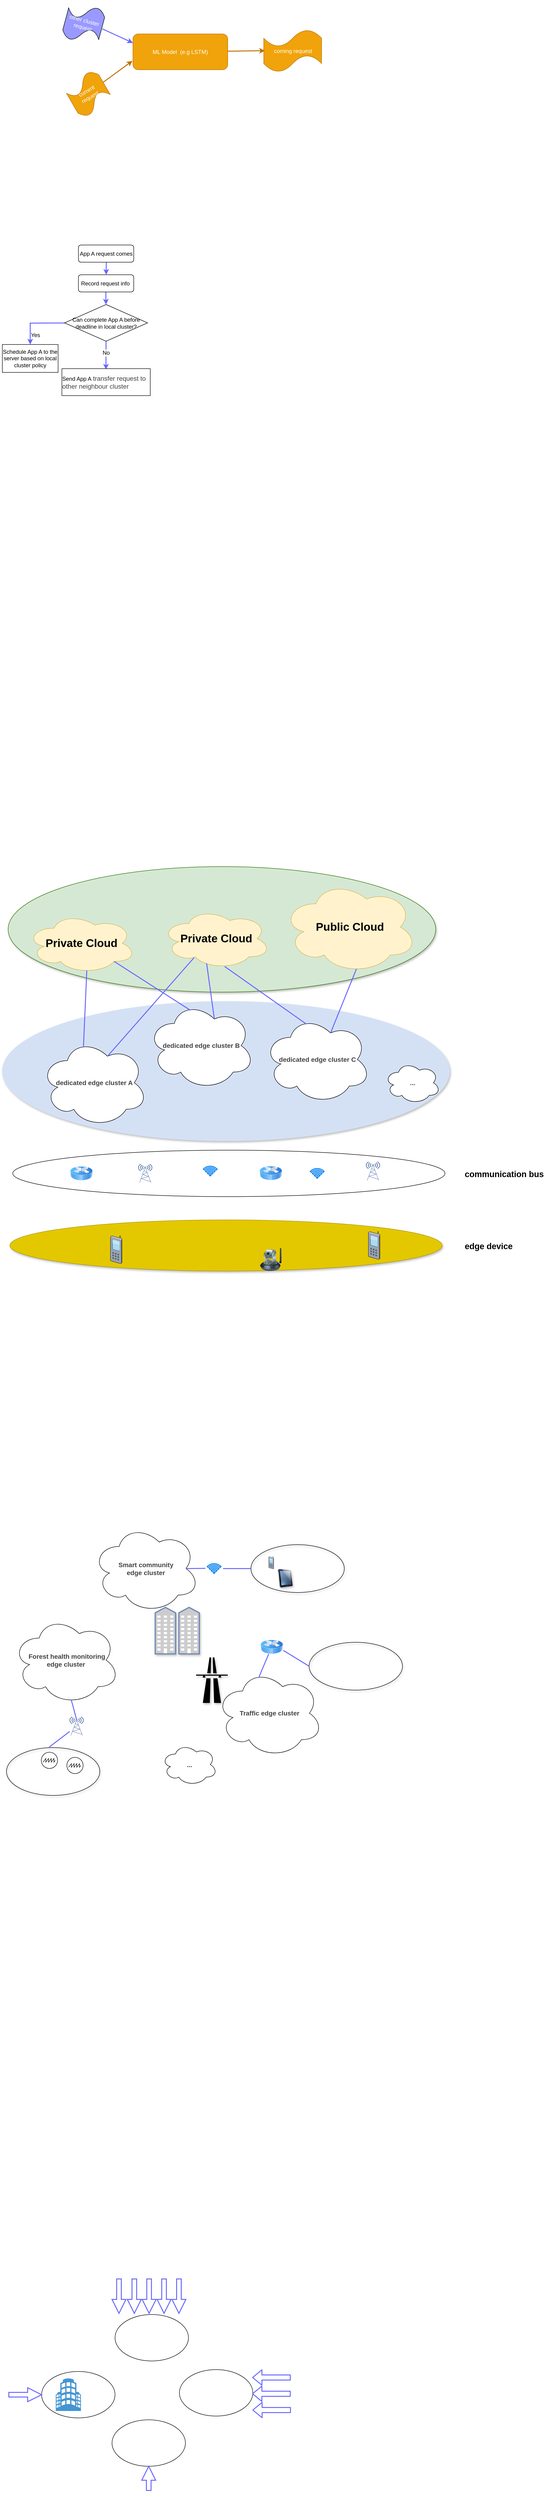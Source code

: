 <mxfile version="12.4.9" type="github">
  <diagram id="ggnpdaRKlYyGPWBdo7Kn" name="Page-1">
    <mxGraphModel dx="1482" dy="986" grid="0" gridSize="10" guides="1" tooltips="1" connect="1" arrows="1" fold="1" page="1" pageScale="1" pageWidth="2339" pageHeight="3300" math="0" shadow="0">
      <root>
        <mxCell id="0"/>
        <mxCell id="1" parent="0"/>
        <mxCell id="Am0BHRrdn-XoFu_V9a6s-116" value="" style="ellipse;whiteSpace=wrap;html=1;shadow=0;strokeColor=#000000;fillColor=#FFFFFF;" vertex="1" parent="1">
          <mxGeometry x="258.5" y="5181" width="158" height="100" as="geometry"/>
        </mxCell>
        <mxCell id="Am0BHRrdn-XoFu_V9a6s-115" value="" style="ellipse;whiteSpace=wrap;html=1;shadow=0;strokeColor=#000000;fillColor=#FFFFFF;" vertex="1" parent="1">
          <mxGeometry x="410" y="5285" width="158" height="100" as="geometry"/>
        </mxCell>
        <mxCell id="Am0BHRrdn-XoFu_V9a6s-114" value="" style="ellipse;whiteSpace=wrap;html=1;shadow=0;strokeColor=#000000;fillColor=#FFFFFF;" vertex="1" parent="1">
          <mxGeometry x="555" y="5177" width="158" height="100" as="geometry"/>
        </mxCell>
        <mxCell id="Am0BHRrdn-XoFu_V9a6s-113" value="" style="ellipse;whiteSpace=wrap;html=1;shadow=0;strokeColor=#000000;fillColor=#FFFFFF;" vertex="1" parent="1">
          <mxGeometry x="416.5" y="5058.5" width="158" height="100" as="geometry"/>
        </mxCell>
        <mxCell id="Am0BHRrdn-XoFu_V9a6s-13" value="" style="ellipse;whiteSpace=wrap;html=1;fillColor=#D4E1F5;strokeColor=#D4E1F5;fontColor=#ffffff;shadow=1;" vertex="1" parent="1">
          <mxGeometry x="174" y="2234" width="962.5" height="300" as="geometry"/>
        </mxCell>
        <mxCell id="Am0BHRrdn-XoFu_V9a6s-12" value="" style="ellipse;whiteSpace=wrap;html=1;fillColor=#D5E8D4;strokeColor=#2D7600;fontColor=#ffffff;shadow=1;" vertex="1" parent="1">
          <mxGeometry x="186.5" y="1944" width="920" height="270" as="geometry"/>
        </mxCell>
        <mxCell id="Am0BHRrdn-XoFu_V9a6s-2" value="&lt;span style=&quot;white-space: normal ; color: rgb(67 , 67 , 67) ; font-family: &amp;#34;arial&amp;#34; , sans-serif ; font-size: 14px ; text-align: left ; background-color: rgb(255 , 255 , 255)&quot;&gt;&lt;b&gt;dedicated edge cluster C&lt;/b&gt;&lt;/span&gt;" style="ellipse;shape=cloud;whiteSpace=wrap;html=1;" vertex="1" parent="1">
          <mxGeometry x="736.5" y="2264" width="230" height="190" as="geometry"/>
        </mxCell>
        <mxCell id="Am0BHRrdn-XoFu_V9a6s-6" value="&lt;span style=&quot;white-space: normal ; color: rgb(67 , 67 , 67) ; font-family: &amp;#34;arial&amp;#34; , sans-serif ; font-size: 14px ; text-align: left ; background-color: rgb(255 , 255 , 255)&quot;&gt;&lt;b&gt;...&lt;/b&gt;&lt;/span&gt;" style="ellipse;shape=cloud;whiteSpace=wrap;html=1;" vertex="1" parent="1">
          <mxGeometry x="996.5" y="2364" width="120" height="90" as="geometry"/>
        </mxCell>
        <mxCell id="Am0BHRrdn-XoFu_V9a6s-7" value="&lt;span style=&quot;white-space: normal ; color: rgb(67 , 67 , 67) ; font-family: &amp;#34;arial&amp;#34; , sans-serif ; font-size: 14px ; text-align: left ; background-color: rgb(255 , 255 , 255)&quot;&gt;&lt;b&gt;dedicated edge cluster B&lt;/b&gt;&lt;/span&gt;" style="ellipse;shape=cloud;whiteSpace=wrap;html=1;" vertex="1" parent="1">
          <mxGeometry x="486.5" y="2234" width="230" height="190" as="geometry"/>
        </mxCell>
        <mxCell id="Am0BHRrdn-XoFu_V9a6s-8" value="&lt;span style=&quot;white-space: normal ; color: rgb(67 , 67 , 67) ; font-family: &amp;#34;arial&amp;#34; , sans-serif ; font-size: 14px ; text-align: left ; background-color: rgb(255 , 255 , 255)&quot;&gt;&lt;b&gt;dedicated edge cluster A&lt;/b&gt;&lt;/span&gt;" style="ellipse;shape=cloud;whiteSpace=wrap;html=1;" vertex="1" parent="1">
          <mxGeometry x="256.5" y="2314" width="230" height="190" as="geometry"/>
        </mxCell>
        <mxCell id="Am0BHRrdn-XoFu_V9a6s-9" value="&lt;b&gt;&lt;font style=&quot;font-size: 24px&quot;&gt;Private Cloud&lt;/font&gt;&lt;/b&gt;" style="ellipse;shape=cloud;whiteSpace=wrap;html=1;fillColor=#fff2cc;strokeColor=#d6b656;" vertex="1" parent="1">
          <mxGeometry x="226.5" y="2044" width="235" height="130" as="geometry"/>
        </mxCell>
        <mxCell id="Am0BHRrdn-XoFu_V9a6s-10" value="&lt;b&gt;&lt;font style=&quot;font-size: 24px&quot;&gt;Private &lt;/font&gt;&lt;/b&gt;&lt;b&gt;&lt;font style=&quot;font-size: 24px&quot;&gt;Cloud&lt;/font&gt;&lt;/b&gt;" style="ellipse;shape=cloud;whiteSpace=wrap;html=1;fillColor=#fff2cc;strokeColor=#d6b656;" vertex="1" parent="1">
          <mxGeometry x="516.5" y="2034" width="235" height="130" as="geometry"/>
        </mxCell>
        <mxCell id="Am0BHRrdn-XoFu_V9a6s-11" value="&lt;b&gt;&lt;font style=&quot;font-size: 24px&quot;&gt;Public Cloud&lt;/font&gt;&lt;/b&gt;" style="ellipse;shape=cloud;whiteSpace=wrap;html=1;fillColor=#fff2cc;strokeColor=#d6b656;" vertex="1" parent="1">
          <mxGeometry x="776.5" y="1974" width="290" height="200" as="geometry"/>
        </mxCell>
        <mxCell id="Am0BHRrdn-XoFu_V9a6s-14" value="" style="endArrow=none;html=1;exitX=0.4;exitY=0.1;exitDx=0;exitDy=0;exitPerimeter=0;entryX=0.55;entryY=0.95;entryDx=0;entryDy=0;entryPerimeter=0;strokeWidth=2;strokeColor=#6666FF;" edge="1" parent="1" source="Am0BHRrdn-XoFu_V9a6s-8" target="Am0BHRrdn-XoFu_V9a6s-9">
          <mxGeometry width="50" height="50" relative="1" as="geometry">
            <mxPoint x="176.5" y="2674" as="sourcePoint"/>
            <mxPoint x="226.5" y="2624" as="targetPoint"/>
          </mxGeometry>
        </mxCell>
        <mxCell id="Am0BHRrdn-XoFu_V9a6s-15" value="" style="endArrow=none;html=1;exitX=0.4;exitY=0.1;exitDx=0;exitDy=0;exitPerimeter=0;entryX=0.8;entryY=0.8;entryDx=0;entryDy=0;entryPerimeter=0;strokeWidth=2;strokeColor=#6666FF;" edge="1" parent="1" source="Am0BHRrdn-XoFu_V9a6s-7" target="Am0BHRrdn-XoFu_V9a6s-9">
          <mxGeometry width="50" height="50" relative="1" as="geometry">
            <mxPoint x="353.9" y="2354.02" as="sourcePoint"/>
            <mxPoint x="365.75" y="2177.5" as="targetPoint"/>
          </mxGeometry>
        </mxCell>
        <mxCell id="Am0BHRrdn-XoFu_V9a6s-16" value="" style="endArrow=none;html=1;exitX=0.4;exitY=0.1;exitDx=0;exitDy=0;exitPerimeter=0;entryX=0.8;entryY=0.8;entryDx=0;entryDy=0;entryPerimeter=0;strokeWidth=2;strokeColor=#6666FF;" edge="1" parent="1" source="Am0BHRrdn-XoFu_V9a6s-2">
          <mxGeometry width="50" height="50" relative="1" as="geometry">
            <mxPoint x="816.5" y="2264" as="sourcePoint"/>
            <mxPoint x="652.5" y="2159" as="targetPoint"/>
          </mxGeometry>
        </mxCell>
        <mxCell id="Am0BHRrdn-XoFu_V9a6s-17" value="" style="endArrow=none;html=1;exitX=0.625;exitY=0.2;exitDx=0;exitDy=0;exitPerimeter=0;entryX=0.8;entryY=0.8;entryDx=0;entryDy=0;entryPerimeter=0;strokeWidth=2;strokeColor=#6666FF;" edge="1" parent="1" source="Am0BHRrdn-XoFu_V9a6s-8">
          <mxGeometry width="50" height="50" relative="1" as="geometry">
            <mxPoint x="762.5" y="2264" as="sourcePoint"/>
            <mxPoint x="586.5" y="2140" as="targetPoint"/>
          </mxGeometry>
        </mxCell>
        <mxCell id="Am0BHRrdn-XoFu_V9a6s-18" value="" style="endArrow=none;html=1;exitX=0.625;exitY=0.2;exitDx=0;exitDy=0;exitPerimeter=0;strokeWidth=2;strokeColor=#6666FF;entryX=0.413;entryY=0.908;entryDx=0;entryDy=0;entryPerimeter=0;" edge="1" parent="1" source="Am0BHRrdn-XoFu_V9a6s-7" target="Am0BHRrdn-XoFu_V9a6s-10">
          <mxGeometry width="50" height="50" relative="1" as="geometry">
            <mxPoint x="838.5" y="2293" as="sourcePoint"/>
            <mxPoint x="662.5" y="2169" as="targetPoint"/>
          </mxGeometry>
        </mxCell>
        <mxCell id="Am0BHRrdn-XoFu_V9a6s-19" value="" style="endArrow=none;html=1;exitX=0.625;exitY=0.2;exitDx=0;exitDy=0;exitPerimeter=0;entryX=0.55;entryY=0.95;entryDx=0;entryDy=0;entryPerimeter=0;strokeWidth=2;strokeColor=#6666FF;" edge="1" parent="1" source="Am0BHRrdn-XoFu_V9a6s-2" target="Am0BHRrdn-XoFu_V9a6s-11">
          <mxGeometry width="50" height="50" relative="1" as="geometry">
            <mxPoint x="838.5" y="2293" as="sourcePoint"/>
            <mxPoint x="662.5" y="2169" as="targetPoint"/>
          </mxGeometry>
        </mxCell>
        <mxCell id="Am0BHRrdn-XoFu_V9a6s-20" value="" style="ellipse;whiteSpace=wrap;html=1;shadow=0;strokeColor=#000000;fillColor=none;" vertex="1" parent="1">
          <mxGeometry x="196.5" y="2554" width="930" height="100" as="geometry"/>
        </mxCell>
        <mxCell id="Am0BHRrdn-XoFu_V9a6s-26" value="" style="html=1;verticalLabelPosition=bottom;align=center;labelBackgroundColor=#ffffff;verticalAlign=top;strokeWidth=2;strokeColor=#0080F0;shadow=0;dashed=0;shape=mxgraph.ios7.icons.wifi;pointerEvents=1;fillColor=none;" vertex="1" parent="1">
          <mxGeometry x="836.65" y="2593.5" width="29.7" height="21" as="geometry"/>
        </mxCell>
        <mxCell id="Am0BHRrdn-XoFu_V9a6s-27" value="" style="html=1;verticalLabelPosition=bottom;align=center;labelBackgroundColor=#ffffff;verticalAlign=top;strokeWidth=2;strokeColor=#0080F0;shadow=0;dashed=0;shape=mxgraph.ios7.icons.wifi;pointerEvents=1;fillColor=none;" vertex="1" parent="1">
          <mxGeometry x="606.5" y="2588.5" width="29.7" height="21" as="geometry"/>
        </mxCell>
        <mxCell id="Am0BHRrdn-XoFu_V9a6s-28" value="" style="image;html=1;labelBackgroundColor=#ffffff;image=img/lib/clip_art/networking/Router_Icon_128x128.png;shadow=0;strokeColor=#000000;fillColor=none;" vertex="1" parent="1">
          <mxGeometry x="319" y="2589" width="50" height="30" as="geometry"/>
        </mxCell>
        <mxCell id="Am0BHRrdn-XoFu_V9a6s-29" value="" style="image;html=1;labelBackgroundColor=#ffffff;image=img/lib/clip_art/networking/Router_Icon_128x128.png;shadow=0;strokeColor=#000000;fillColor=none;" vertex="1" parent="1">
          <mxGeometry x="726.5" y="2588.5" width="50" height="30" as="geometry"/>
        </mxCell>
        <mxCell id="Am0BHRrdn-XoFu_V9a6s-32" value="" style="fontColor=#0066CC;verticalAlign=top;verticalLabelPosition=bottom;labelPosition=center;align=center;html=1;outlineConnect=0;fillColor=#CCCCCC;strokeColor=#6881B3;gradientColor=none;gradientDirection=north;strokeWidth=2;shape=mxgraph.networks.radio_tower;shadow=0;" vertex="1" parent="1">
          <mxGeometry x="466.5" y="2584" width="30" height="40" as="geometry"/>
        </mxCell>
        <mxCell id="Am0BHRrdn-XoFu_V9a6s-33" value="" style="fontColor=#0066CC;verticalAlign=top;verticalLabelPosition=bottom;labelPosition=center;align=center;html=1;outlineConnect=0;fillColor=#CCCCCC;strokeColor=#6881B3;gradientColor=none;gradientDirection=north;strokeWidth=2;shape=mxgraph.networks.radio_tower;shadow=0;" vertex="1" parent="1">
          <mxGeometry x="956.5" y="2579" width="30" height="40" as="geometry"/>
        </mxCell>
        <mxCell id="Am0BHRrdn-XoFu_V9a6s-34" value="" style="ellipse;whiteSpace=wrap;html=1;shadow=1;strokeColor=#B09500;fillColor=#e3c800;fontColor=#ffffff;" vertex="1" parent="1">
          <mxGeometry x="190.25" y="2704" width="930" height="110" as="geometry"/>
        </mxCell>
        <mxCell id="Am0BHRrdn-XoFu_V9a6s-35" value="" style="shape=image;html=1;verticalAlign=top;verticalLabelPosition=bottom;labelBackgroundColor=#ffffff;imageAspect=0;aspect=fixed;image=https://cdn0.iconfinder.com/data/icons/isometric-city-basic-transport/480/car-front-02-128.png;shadow=0;strokeColor=#000000;fillColor=none;" vertex="1" parent="1">
          <mxGeometry x="326.5" y="2729" width="60" height="60" as="geometry"/>
        </mxCell>
        <mxCell id="Am0BHRrdn-XoFu_V9a6s-36" value="" style="shape=image;html=1;verticalAlign=top;verticalLabelPosition=bottom;labelBackgroundColor=#ffffff;imageAspect=0;aspect=fixed;image=https://cdn0.iconfinder.com/data/icons/isometric-city-basic-transport/480/car-front-02-128.png;shadow=0;strokeColor=#000000;fillColor=none;" vertex="1" parent="1">
          <mxGeometry x="876.5" y="2729" width="60" height="60" as="geometry"/>
        </mxCell>
        <mxCell id="Am0BHRrdn-XoFu_V9a6s-37" value="" style="shape=image;html=1;verticalAlign=top;verticalLabelPosition=bottom;labelBackgroundColor=#ffffff;imageAspect=0;aspect=fixed;image=https://cdn2.iconfinder.com/data/icons/japan-flat-2/340/travel_train_japan_transportation_transport_speed_fast-128.png;shadow=0;strokeColor=#000000;fillColor=none;" vertex="1" parent="1">
          <mxGeometry x="796.5" y="2714" width="50" height="50" as="geometry"/>
        </mxCell>
        <mxCell id="Am0BHRrdn-XoFu_V9a6s-38" value="" style="shape=image;html=1;verticalAlign=top;verticalLabelPosition=bottom;labelBackgroundColor=#ffffff;imageAspect=0;aspect=fixed;image=https://cdn2.iconfinder.com/data/icons/japan-flat-2/340/travel_train_japan_transportation_transport_speed_fast-128.png;shadow=0;strokeColor=#000000;fillColor=none;" vertex="1" parent="1">
          <mxGeometry x="446.5" y="2714" width="50" height="50" as="geometry"/>
        </mxCell>
        <mxCell id="Am0BHRrdn-XoFu_V9a6s-40" value="" style="image;html=1;labelBackgroundColor=#ffffff;image=img/lib/clip_art/networking/Ip_Camera_128x128.png;shadow=0;strokeColor=#000000;fillColor=none;" vertex="1" parent="1">
          <mxGeometry x="726.5" y="2764" width="50" height="50" as="geometry"/>
        </mxCell>
        <mxCell id="Am0BHRrdn-XoFu_V9a6s-41" value="" style="shape=image;html=1;verticalAlign=top;verticalLabelPosition=bottom;labelBackgroundColor=#ffffff;imageAspect=0;aspect=fixed;image=https://cdn3.iconfinder.com/data/icons/wpzoom-developer-icon-set/500/41-128.png;shadow=0;strokeColor=#000000;fillColor=none;" vertex="1" parent="1">
          <mxGeometry x="636.2" y="2714" width="68" height="68" as="geometry"/>
        </mxCell>
        <mxCell id="Am0BHRrdn-XoFu_V9a6s-42" value="" style="shape=image;html=1;verticalAlign=top;verticalLabelPosition=bottom;labelBackgroundColor=#ffffff;imageAspect=0;aspect=fixed;image=https://cdn3.iconfinder.com/data/icons/wpzoom-developer-icon-set/500/41-128.png;shadow=0;strokeColor=#000000;fillColor=none;" vertex="1" parent="1">
          <mxGeometry x="506.5" y="2734" width="68" height="68" as="geometry"/>
        </mxCell>
        <mxCell id="Am0BHRrdn-XoFu_V9a6s-43" value="" style="verticalLabelPosition=bottom;aspect=fixed;html=1;verticalAlign=top;strokeColor=none;align=center;outlineConnect=0;shape=mxgraph.citrix.cell_phone;shadow=0;fillColor=none;" vertex="1" parent="1">
          <mxGeometry x="406.5" y="2738" width="25" height="60" as="geometry"/>
        </mxCell>
        <mxCell id="Am0BHRrdn-XoFu_V9a6s-44" value="" style="verticalLabelPosition=bottom;aspect=fixed;html=1;verticalAlign=top;strokeColor=none;align=center;outlineConnect=0;shape=mxgraph.citrix.cell_phone;shadow=0;fillColor=none;" vertex="1" parent="1">
          <mxGeometry x="961.5" y="2729" width="25" height="60" as="geometry"/>
        </mxCell>
        <mxCell id="Am0BHRrdn-XoFu_V9a6s-45" value="&lt;b&gt;&lt;font style=&quot;font-size: 18px&quot;&gt;communication bus&lt;/font&gt;&lt;/b&gt;" style="text;html=1;" vertex="1" parent="1">
          <mxGeometry x="1166.5" y="2588.5" width="130" height="30" as="geometry"/>
        </mxCell>
        <mxCell id="Am0BHRrdn-XoFu_V9a6s-46" value="&lt;font size=&quot;4&quot;&gt;&lt;b style=&quot;background-color: rgb(255 , 255 , 255)&quot;&gt;edge device&lt;/b&gt;&lt;/font&gt;" style="text;html=1;" vertex="1" parent="1">
          <mxGeometry x="1166.5" y="2744" width="130" height="30" as="geometry"/>
        </mxCell>
        <mxCell id="Am0BHRrdn-XoFu_V9a6s-47" value="&lt;span style=&quot;white-space: normal ; color: rgb(67 , 67 , 67) ; font-family: &amp;#34;arial&amp;#34; , sans-serif ; font-size: 14px ; text-align: left ; background-color: rgb(255 , 255 , 255)&quot;&gt;&lt;b&gt;Traffic edge cluster&lt;/b&gt;&lt;/span&gt;" style="ellipse;shape=cloud;whiteSpace=wrap;html=1;" vertex="1" parent="1">
          <mxGeometry x="633.5" y="3670" width="230" height="190" as="geometry"/>
        </mxCell>
        <mxCell id="Am0BHRrdn-XoFu_V9a6s-48" value="&lt;span style=&quot;white-space: normal ; color: rgb(67 , 67 , 67) ; font-family: &amp;#34;arial&amp;#34; , sans-serif ; font-size: 14px ; text-align: left ; background-color: rgb(255 , 255 , 255)&quot;&gt;&lt;b&gt;...&lt;/b&gt;&lt;/span&gt;" style="ellipse;shape=cloud;whiteSpace=wrap;html=1;" vertex="1" parent="1">
          <mxGeometry x="516.5" y="3830.5" width="120" height="90" as="geometry"/>
        </mxCell>
        <mxCell id="Am0BHRrdn-XoFu_V9a6s-49" value="&lt;span style=&quot;white-space: normal ; color: rgb(67 , 67 , 67) ; font-family: &amp;#34;arial&amp;#34; , sans-serif ; font-size: 14px ; text-align: left ; background-color: rgb(255 , 255 , 255)&quot;&gt;&lt;b&gt;Smart community&lt;br&gt;edge cluster&lt;/b&gt;&lt;/span&gt;" style="ellipse;shape=cloud;whiteSpace=wrap;html=1;" vertex="1" parent="1">
          <mxGeometry x="367.85" y="3359" width="230" height="190" as="geometry"/>
        </mxCell>
        <mxCell id="Am0BHRrdn-XoFu_V9a6s-50" value="&lt;b&gt;&lt;span style=&quot;color: rgb(67 , 67 , 67) ; font-family: &amp;#34;arial&amp;#34; , sans-serif ; font-size: 14px ; background-color: rgb(252 , 252 , 254)&quot;&gt;&amp;nbsp;Forest health monitoring&lt;br&gt;&lt;/span&gt;&lt;span style=&quot;white-space: normal ; color: rgb(67 , 67 , 67) ; font-family: &amp;#34;arial&amp;#34; , sans-serif ; font-size: 14px ; text-align: left ; background-color: rgb(255 , 255 , 255)&quot;&gt;edge cluster&lt;/span&gt;&lt;/b&gt;" style="ellipse;shape=cloud;whiteSpace=wrap;html=1;" vertex="1" parent="1">
          <mxGeometry x="195.85" y="3556" width="230" height="190" as="geometry"/>
        </mxCell>
        <mxCell id="Am0BHRrdn-XoFu_V9a6s-51" value="" style="shape=image;html=1;verticalAlign=top;verticalLabelPosition=bottom;labelBackgroundColor=#ffffff;imageAspect=0;aspect=fixed;image=https://cdn1.iconfinder.com/data/icons/iconnice-vector-icon/30/Vector-icons_49-128.png;shadow=1;strokeColor=#000000;fillColor=none;" vertex="1" parent="1">
          <mxGeometry x="203.85" y="3860" width="31" height="31" as="geometry"/>
        </mxCell>
        <mxCell id="Am0BHRrdn-XoFu_V9a6s-52" value="" style="shape=image;html=1;verticalAlign=top;verticalLabelPosition=bottom;labelBackgroundColor=#ffffff;imageAspect=0;aspect=fixed;image=https://cdn1.iconfinder.com/data/icons/iconnice-vector-icon/30/Vector-icons_49-128.png;shadow=1;strokeColor=#000000;fillColor=none;" vertex="1" parent="1">
          <mxGeometry x="250.35" y="3884" width="31" height="31" as="geometry"/>
        </mxCell>
        <mxCell id="Am0BHRrdn-XoFu_V9a6s-54" value="" style="shape=image;html=1;verticalAlign=top;verticalLabelPosition=bottom;labelBackgroundColor=#ffffff;imageAspect=0;aspect=fixed;image=https://cdn1.iconfinder.com/data/icons/iconnice-vector-icon/30/Vector-icons_49-128.png;shadow=1;strokeColor=#000000;fillColor=none;" vertex="1" parent="1">
          <mxGeometry x="293.85" y="3901" width="31" height="31" as="geometry"/>
        </mxCell>
        <mxCell id="Am0BHRrdn-XoFu_V9a6s-55" value="" style="shape=image;html=1;verticalAlign=top;verticalLabelPosition=bottom;labelBackgroundColor=#ffffff;imageAspect=0;aspect=fixed;image=https://cdn1.iconfinder.com/data/icons/iconnice-vector-icon/30/Vector-icons_49-128.png;shadow=1;strokeColor=#000000;fillColor=none;" vertex="1" parent="1">
          <mxGeometry x="340.85" y="3881" width="31" height="31" as="geometry"/>
        </mxCell>
        <mxCell id="Am0BHRrdn-XoFu_V9a6s-58" value="" style="ellipse;whiteSpace=wrap;html=1;shadow=1;strokeColor=#000000;fillColor=none;" vertex="1" parent="1">
          <mxGeometry x="182.85" y="3839" width="201" height="103" as="geometry"/>
        </mxCell>
        <mxCell id="Am0BHRrdn-XoFu_V9a6s-59" value="" style="perimeter=ellipsePerimeter;verticalLabelPosition=bottom;shadow=0;dashed=0;align=center;html=1;verticalAlign=top;shape=mxgraph.electrical.instruments.oscilloscope;strokeColor=#000000;fillColor=none;" vertex="1" parent="1">
          <mxGeometry x="311.85" y="3860" width="37" height="35" as="geometry"/>
        </mxCell>
        <mxCell id="Am0BHRrdn-XoFu_V9a6s-60" value="" style="perimeter=ellipsePerimeter;verticalLabelPosition=bottom;shadow=0;dashed=0;align=center;html=1;verticalAlign=top;shape=mxgraph.electrical.instruments.oscilloscope;strokeColor=#000000;fillColor=none;" vertex="1" parent="1">
          <mxGeometry x="256.85" y="3849" width="37" height="35" as="geometry"/>
        </mxCell>
        <mxCell id="Am0BHRrdn-XoFu_V9a6s-65" value="" style="fontColor=#0066CC;verticalAlign=top;verticalLabelPosition=bottom;labelPosition=center;align=center;html=1;outlineConnect=0;fillColor=#CCCCCC;strokeColor=#6881B3;gradientColor=none;gradientDirection=north;strokeWidth=2;shape=mxgraph.networks.radio_tower;shadow=0;" vertex="1" parent="1">
          <mxGeometry x="318.85" y="3773" width="30" height="40" as="geometry"/>
        </mxCell>
        <mxCell id="Am0BHRrdn-XoFu_V9a6s-66" value="" style="endArrow=none;html=1;strokeColor=#6666FF;strokeWidth=2;exitX=0.458;exitY=-0.01;exitDx=0;exitDy=0;exitPerimeter=0;" edge="1" parent="1" source="Am0BHRrdn-XoFu_V9a6s-58" target="Am0BHRrdn-XoFu_V9a6s-65">
          <mxGeometry width="50" height="50" relative="1" as="geometry">
            <mxPoint x="182.85" y="4016" as="sourcePoint"/>
            <mxPoint x="232.85" y="3966" as="targetPoint"/>
          </mxGeometry>
        </mxCell>
        <mxCell id="Am0BHRrdn-XoFu_V9a6s-67" value="" style="endArrow=none;html=1;strokeColor=#6666FF;strokeWidth=2;exitX=0.5;exitY=0.15;exitDx=0;exitDy=0;exitPerimeter=0;entryX=0.55;entryY=0.95;entryDx=0;entryDy=0;entryPerimeter=0;" edge="1" parent="1" source="Am0BHRrdn-XoFu_V9a6s-65" target="Am0BHRrdn-XoFu_V9a6s-50">
          <mxGeometry width="50" height="50" relative="1" as="geometry">
            <mxPoint x="284.908" y="3847.97" as="sourcePoint"/>
            <mxPoint x="285.203" y="3808" as="targetPoint"/>
          </mxGeometry>
        </mxCell>
        <mxCell id="Am0BHRrdn-XoFu_V9a6s-68" value="" style="image;html=1;labelBackgroundColor=#ffffff;image=img/lib/clip_art/networking/Router_Icon_128x128.png;shadow=0;strokeColor=#000000;fillColor=none;" vertex="1" parent="1">
          <mxGeometry x="728.55" y="3607.49" width="50" height="30" as="geometry"/>
        </mxCell>
        <mxCell id="Am0BHRrdn-XoFu_V9a6s-69" value="" style="html=1;verticalLabelPosition=bottom;align=center;labelBackgroundColor=#ffffff;verticalAlign=top;strokeWidth=2;strokeColor=#0080F0;shadow=0;dashed=0;shape=mxgraph.ios7.icons.wifi;pointerEvents=1;fillColor=none;" vertex="1" parent="1">
          <mxGeometry x="614.85" y="3443.5" width="29.7" height="21" as="geometry"/>
        </mxCell>
        <mxCell id="Am0BHRrdn-XoFu_V9a6s-70" value="" style="endArrow=none;html=1;strokeColor=#6666FF;strokeWidth=2;exitX=-0.128;exitY=0.476;exitDx=0;exitDy=0;exitPerimeter=0;entryX=0.875;entryY=0.5;entryDx=0;entryDy=0;entryPerimeter=0;" edge="1" parent="1" source="Am0BHRrdn-XoFu_V9a6s-69" target="Am0BHRrdn-XoFu_V9a6s-49">
          <mxGeometry width="50" height="50" relative="1" as="geometry">
            <mxPoint x="219.85" y="3799" as="sourcePoint"/>
            <mxPoint x="208.35" y="3756.5" as="targetPoint"/>
          </mxGeometry>
        </mxCell>
        <mxCell id="Am0BHRrdn-XoFu_V9a6s-71" value="" style="endArrow=none;html=1;strokeColor=#6666FF;strokeWidth=2;entryX=0.4;entryY=0.1;entryDx=0;entryDy=0;entryPerimeter=0;" edge="1" parent="1" source="Am0BHRrdn-XoFu_V9a6s-68" target="Am0BHRrdn-XoFu_V9a6s-47">
          <mxGeometry width="50" height="50" relative="1" as="geometry">
            <mxPoint x="741" y="3639" as="sourcePoint"/>
            <mxPoint x="639.75" y="3579" as="targetPoint"/>
          </mxGeometry>
        </mxCell>
        <mxCell id="Am0BHRrdn-XoFu_V9a6s-72" value="" style="ellipse;whiteSpace=wrap;html=1;shadow=1;strokeColor=#000000;fillColor=none;" vertex="1" parent="1">
          <mxGeometry x="708.85" y="3402.5" width="201" height="103" as="geometry"/>
        </mxCell>
        <mxCell id="Am0BHRrdn-XoFu_V9a6s-74" value="" style="endArrow=none;html=1;strokeColor=#6666FF;strokeWidth=2;entryX=0;entryY=0.5;entryDx=0;entryDy=0;" edge="1" parent="1" target="Am0BHRrdn-XoFu_V9a6s-72">
          <mxGeometry width="50" height="50" relative="1" as="geometry">
            <mxPoint x="648.85" y="3454" as="sourcePoint"/>
            <mxPoint x="580.1" y="3464" as="targetPoint"/>
          </mxGeometry>
        </mxCell>
        <mxCell id="Am0BHRrdn-XoFu_V9a6s-75" value="" style="verticalLabelPosition=bottom;aspect=fixed;html=1;verticalAlign=top;strokeColor=none;align=center;outlineConnect=0;shape=mxgraph.citrix.cell_phone;shadow=0;fillColor=none;" vertex="1" parent="1">
          <mxGeometry x="746.85" y="3428" width="11.25" height="27" as="geometry"/>
        </mxCell>
        <mxCell id="Am0BHRrdn-XoFu_V9a6s-76" value="" style="shape=image;html=1;verticalAlign=top;verticalLabelPosition=bottom;labelBackgroundColor=#ffffff;imageAspect=0;aspect=fixed;image=https://cdn0.iconfinder.com/data/icons/isometric-city-basic-transport/480/car-front-02-128.png;shadow=0;strokeColor=#000000;fillColor=none;" vertex="1" parent="1">
          <mxGeometry x="861.05" y="3618.49" width="60" height="60" as="geometry"/>
        </mxCell>
        <mxCell id="Am0BHRrdn-XoFu_V9a6s-77" value="" style="ellipse;whiteSpace=wrap;html=1;shadow=1;strokeColor=#000000;fillColor=none;" vertex="1" parent="1">
          <mxGeometry x="834.05" y="3612.49" width="201" height="103" as="geometry"/>
        </mxCell>
        <mxCell id="Am0BHRrdn-XoFu_V9a6s-78" value="" style="shape=image;html=1;verticalAlign=top;verticalLabelPosition=bottom;labelBackgroundColor=#ffffff;imageAspect=0;aspect=fixed;image=https://cdn2.iconfinder.com/data/icons/circle-icons-1/64/traffic-128.png;shadow=1;strokeColor=#000000;fillColor=none;" vertex="1" parent="1">
          <mxGeometry x="934.05" y="3628.49" width="29.5" height="29.5" as="geometry"/>
        </mxCell>
        <mxCell id="Am0BHRrdn-XoFu_V9a6s-79" value="" style="shape=image;html=1;verticalAlign=top;verticalLabelPosition=bottom;labelBackgroundColor=#ffffff;imageAspect=0;aspect=fixed;image=https://cdn3.iconfinder.com/data/icons/wpzoom-developer-icon-set/500/41-128.png;shadow=0;strokeColor=#000000;fillColor=none;" vertex="1" parent="1">
          <mxGeometry x="917.05" y="3673.49" width="35" height="35" as="geometry"/>
        </mxCell>
        <mxCell id="Am0BHRrdn-XoFu_V9a6s-80" value="" style="endArrow=none;html=1;strokeColor=#6666FF;strokeWidth=2;exitX=0;exitY=0.5;exitDx=0;exitDy=0;entryX=1;entryY=0.75;entryDx=0;entryDy=0;" edge="1" parent="1" source="Am0BHRrdn-XoFu_V9a6s-77" target="Am0BHRrdn-XoFu_V9a6s-68">
          <mxGeometry width="50" height="50" relative="1" as="geometry">
            <mxPoint x="751.05" y="3617.49" as="sourcePoint"/>
            <mxPoint x="781.05" y="3637.49" as="targetPoint"/>
          </mxGeometry>
        </mxCell>
        <mxCell id="Am0BHRrdn-XoFu_V9a6s-81" value="" style="image;html=1;labelBackgroundColor=#ffffff;image=img/lib/clip_art/computers/iPad_128x128.png;shadow=1;strokeColor=#000000;fillColor=none;" vertex="1" parent="1">
          <mxGeometry x="755.85" y="3455" width="54" height="40" as="geometry"/>
        </mxCell>
        <mxCell id="Am0BHRrdn-XoFu_V9a6s-82" value="" style="shape=image;html=1;verticalAlign=top;verticalLabelPosition=bottom;labelBackgroundColor=#ffffff;imageAspect=0;aspect=fixed;image=https://cdn2.iconfinder.com/data/icons/home-appliances-furnitures/100/fridge-128.png;shadow=1;strokeColor=#000000;fillColor=none;" vertex="1" parent="1">
          <mxGeometry x="781.85" y="3412" width="35" height="35" as="geometry"/>
        </mxCell>
        <mxCell id="Am0BHRrdn-XoFu_V9a6s-83" value="" style="shape=image;html=1;verticalAlign=top;verticalLabelPosition=bottom;labelBackgroundColor=#ffffff;imageAspect=0;aspect=fixed;image=https://cdn2.iconfinder.com/data/icons/architecture-interior/24/architecture-interior-11-128.png;shadow=1;strokeColor=#000000;fillColor=none;" vertex="1" parent="1">
          <mxGeometry x="816.85" y="3450" width="32" height="32" as="geometry"/>
        </mxCell>
        <mxCell id="Am0BHRrdn-XoFu_V9a6s-84" value="" style="shape=image;html=1;verticalAlign=top;verticalLabelPosition=bottom;labelBackgroundColor=#ffffff;imageAspect=0;aspect=fixed;image=https://cdn3.iconfinder.com/data/icons/doing-housework-part-1/64/house-40-128.png;shadow=1;strokeColor=#000000;fillColor=none;" vertex="1" parent="1">
          <mxGeometry x="848.85" y="3428" width="35" height="35" as="geometry"/>
        </mxCell>
        <mxCell id="Am0BHRrdn-XoFu_V9a6s-85" value="" style="shape=image;html=1;verticalAlign=top;verticalLabelPosition=bottom;labelBackgroundColor=#ffffff;imageAspect=0;aspect=fixed;image=https://cdn2.iconfinder.com/data/icons/pittogrammi/142/46-128.png;shadow=1;strokeColor=#000000;fillColor=none;" vertex="1" parent="1">
          <mxGeometry x="400" y="3658" width="128" height="128" as="geometry"/>
        </mxCell>
        <mxCell id="Am0BHRrdn-XoFu_V9a6s-86" value="" style="fontColor=#0066CC;verticalAlign=top;verticalLabelPosition=bottom;labelPosition=center;align=center;html=1;outlineConnect=0;fillColor=#CCCCCC;strokeColor=#6881B3;gradientColor=none;gradientDirection=north;strokeWidth=2;shape=mxgraph.networks.community;shadow=1;" vertex="1" parent="1">
          <mxGeometry x="502.85" y="3537.49" width="95" height="100" as="geometry"/>
        </mxCell>
        <mxCell id="Am0BHRrdn-XoFu_V9a6s-88" value="" style="shape=mxgraph.signs.transportation.highway;html=1;fillColor=#000000;strokeColor=none;verticalLabelPosition=bottom;verticalAlign=top;align=center;shadow=1;" vertex="1" parent="1">
          <mxGeometry x="591" y="3645" width="68" height="98" as="geometry"/>
        </mxCell>
        <mxCell id="Am0BHRrdn-XoFu_V9a6s-92" value="" style="edgeStyle=none;rounded=0;orthogonalLoop=1;jettySize=auto;html=1;strokeColor=#BD7000;strokeWidth=2;fillColor=#f0a30a;" edge="1" parent="1" source="Am0BHRrdn-XoFu_V9a6s-90">
          <mxGeometry relative="1" as="geometry">
            <mxPoint x="739" y="189.073" as="targetPoint"/>
          </mxGeometry>
        </mxCell>
        <mxCell id="Am0BHRrdn-XoFu_V9a6s-90" value="ML Model &amp;nbsp;(e.g LSTM)" style="rounded=1;whiteSpace=wrap;html=1;shadow=0;strokeColor=#BD7000;fillColor=#f0a30a;fontColor=#ffffff;" vertex="1" parent="1">
          <mxGeometry x="455" y="153" width="204" height="77" as="geometry"/>
        </mxCell>
        <mxCell id="Am0BHRrdn-XoFu_V9a6s-93" value="coming request" style="shape=tape;whiteSpace=wrap;html=1;shadow=0;strokeColor=#BD7000;fillColor=#f0a30a;fontColor=#ffffff;" vertex="1" parent="1">
          <mxGeometry x="736.5" y="144" width="124.5" height="91" as="geometry"/>
        </mxCell>
        <mxCell id="Am0BHRrdn-XoFu_V9a6s-98" value="" style="endArrow=classic;html=1;strokeColor=#BD7000;strokeWidth=2;fillColor=#f0a30a;" edge="1" parent="1">
          <mxGeometry width="50" height="50" relative="1" as="geometry">
            <mxPoint x="391" y="257" as="sourcePoint"/>
            <mxPoint x="454" y="211" as="targetPoint"/>
          </mxGeometry>
        </mxCell>
        <mxCell id="Am0BHRrdn-XoFu_V9a6s-99" value="" style="endArrow=classic;html=1;strokeColor=#6666FF;strokeWidth=2;entryX=0;entryY=0.25;entryDx=0;entryDy=0;" edge="1" parent="1" target="Am0BHRrdn-XoFu_V9a6s-90">
          <mxGeometry width="50" height="50" relative="1" as="geometry">
            <mxPoint x="389" y="142" as="sourcePoint"/>
            <mxPoint x="446.5" y="166" as="targetPoint"/>
          </mxGeometry>
        </mxCell>
        <mxCell id="Am0BHRrdn-XoFu_V9a6s-100" value="current request" style="shape=tape;whiteSpace=wrap;html=1;shadow=0;strokeColor=#BD7000;fillColor=#f0a30a;rotation=-30;fontColor=#ffffff;" vertex="1" parent="1">
          <mxGeometry x="319" y="241" width="80.15" height="82" as="geometry"/>
        </mxCell>
        <mxCell id="Am0BHRrdn-XoFu_V9a6s-101" value="&lt;font color=&quot;#ffffff&quot;&gt;other cluster request&lt;/font&gt;" style="shape=tape;whiteSpace=wrap;html=1;shadow=0;strokeColor=#000000;fillColor=#9999FF;rotation=15;direction=east;" vertex="1" parent="1">
          <mxGeometry x="309" y="90" width="80.15" height="82" as="geometry"/>
        </mxCell>
        <mxCell id="Am0BHRrdn-XoFu_V9a6s-103" value="" style="shadow=0;dashed=0;html=1;strokeColor=none;fillColor=#4495D1;labelPosition=center;verticalLabelPosition=bottom;verticalAlign=top;align=center;outlineConnect=0;shape=mxgraph.veeam.building;" vertex="1" parent="1">
          <mxGeometry x="289" y="5196" width="54.15" height="70" as="geometry"/>
        </mxCell>
        <mxCell id="Am0BHRrdn-XoFu_V9a6s-106" value="" style="shape=image;html=1;verticalAlign=top;verticalLabelPosition=bottom;labelBackgroundColor=#ffffff;imageAspect=0;aspect=fixed;image=https://cdn0.iconfinder.com/data/icons/hamburg/32/free-for-job.png;shadow=0;strokeColor=#000000;fillColor=#9999FF;" vertex="1" parent="1">
          <mxGeometry x="351.85" y="5193" width="32" height="32" as="geometry"/>
        </mxCell>
        <mxCell id="Am0BHRrdn-XoFu_V9a6s-107" value="" style="shape=image;html=1;verticalAlign=top;verticalLabelPosition=bottom;labelBackgroundColor=#ffffff;imageAspect=0;aspect=fixed;image=https://cdn3.iconfinder.com/data/icons/emergency-outline/439/tsunami_water_disaster_earthquake_sea_wave_destruction_danger_nature_storm_flood-128.png;shadow=0;strokeColor=#000000;fillColor=#9999FF;" vertex="1" parent="1">
          <mxGeometry x="603" y="5194" width="66" height="66" as="geometry"/>
        </mxCell>
        <mxCell id="Am0BHRrdn-XoFu_V9a6s-110" value="" style="shape=image;html=1;verticalAlign=top;verticalLabelPosition=bottom;labelBackgroundColor=#ffffff;imageAspect=0;aspect=fixed;image=https://cdn1.iconfinder.com/data/icons/weather-413/58/Cloud_lightening_storm_thunder_weather_1-128.png;shadow=0;strokeColor=#000000;fillColor=#9999FF;" vertex="1" parent="1">
          <mxGeometry x="455" y="5068" width="81" height="81" as="geometry"/>
        </mxCell>
        <mxCell id="Am0BHRrdn-XoFu_V9a6s-112" value="" style="shape=image;html=1;verticalAlign=top;verticalLabelPosition=bottom;labelBackgroundColor=#ffffff;imageAspect=0;aspect=fixed;image=https://cdn4.iconfinder.com/data/icons/aiga-symbol-signs/566/aiga_groundtransportion-128.png;shadow=0;strokeColor=#000000;fillColor=#9999FF;" vertex="1" parent="1">
          <mxGeometry x="429.15" y="5288" width="84" height="84" as="geometry"/>
        </mxCell>
        <mxCell id="Am0BHRrdn-XoFu_V9a6s-117" value="" style="shape=arrow;endArrow=classic;html=1;strokeColor=#6666FF;strokeWidth=2;" edge="1" parent="1">
          <mxGeometry width="50" height="50" relative="1" as="geometry">
            <mxPoint x="425" y="4982" as="sourcePoint"/>
            <mxPoint x="425" y="5056" as="targetPoint"/>
          </mxGeometry>
        </mxCell>
        <mxCell id="Am0BHRrdn-XoFu_V9a6s-122" value="" style="shape=arrow;endArrow=classic;html=1;strokeColor=#6666FF;strokeWidth=2;" edge="1" parent="1">
          <mxGeometry width="50" height="50" relative="1" as="geometry">
            <mxPoint x="458" y="4982" as="sourcePoint"/>
            <mxPoint x="458" y="5056" as="targetPoint"/>
          </mxGeometry>
        </mxCell>
        <mxCell id="Am0BHRrdn-XoFu_V9a6s-123" value="" style="shape=arrow;endArrow=classic;html=1;strokeColor=#6666FF;strokeWidth=2;" edge="1" parent="1">
          <mxGeometry width="50" height="50" relative="1" as="geometry">
            <mxPoint x="489.85" y="4982" as="sourcePoint"/>
            <mxPoint x="489.85" y="5056" as="targetPoint"/>
          </mxGeometry>
        </mxCell>
        <mxCell id="Am0BHRrdn-XoFu_V9a6s-124" value="" style="shape=arrow;endArrow=classic;html=1;strokeColor=#6666FF;strokeWidth=2;" edge="1" parent="1">
          <mxGeometry width="50" height="50" relative="1" as="geometry">
            <mxPoint x="522.0" y="4982" as="sourcePoint"/>
            <mxPoint x="522.0" y="5056" as="targetPoint"/>
          </mxGeometry>
        </mxCell>
        <mxCell id="Am0BHRrdn-XoFu_V9a6s-125" value="" style="shape=arrow;endArrow=classic;html=1;strokeColor=#6666FF;strokeWidth=2;" edge="1" parent="1">
          <mxGeometry width="50" height="50" relative="1" as="geometry">
            <mxPoint x="554" y="4982" as="sourcePoint"/>
            <mxPoint x="554" y="5056" as="targetPoint"/>
          </mxGeometry>
        </mxCell>
        <mxCell id="Am0BHRrdn-XoFu_V9a6s-131" value="" style="shape=arrow;endArrow=classic;html=1;strokeColor=#6666FF;strokeWidth=2;entryX=0;entryY=0.5;entryDx=0;entryDy=0;" edge="1" parent="1" target="Am0BHRrdn-XoFu_V9a6s-116">
          <mxGeometry width="50" height="50" relative="1" as="geometry">
            <mxPoint x="188" y="5231" as="sourcePoint"/>
            <mxPoint x="212" y="5264" as="targetPoint"/>
            <Array as="points">
              <mxPoint x="207" y="5218"/>
            </Array>
          </mxGeometry>
        </mxCell>
        <mxCell id="Am0BHRrdn-XoFu_V9a6s-132" value="" style="shape=arrow;endArrow=classic;html=1;strokeColor=#6666FF;strokeWidth=2;entryX=0.5;entryY=1;entryDx=0;entryDy=0;" edge="1" parent="1" target="Am0BHRrdn-XoFu_V9a6s-115">
          <mxGeometry width="50" height="50" relative="1" as="geometry">
            <mxPoint x="489" y="5437" as="sourcePoint"/>
            <mxPoint x="506.75" y="5421" as="targetPoint"/>
            <Array as="points">
              <mxPoint x="455.25" y="5408"/>
            </Array>
          </mxGeometry>
        </mxCell>
        <mxCell id="Am0BHRrdn-XoFu_V9a6s-133" value="" style="shape=flexArrow;endArrow=classic;html=1;strokeColor=#6666FF;strokeWidth=2;" edge="1" parent="1">
          <mxGeometry width="50" height="50" relative="1" as="geometry">
            <mxPoint x="794.51" y="5194" as="sourcePoint"/>
            <mxPoint x="711.51" y="5194" as="targetPoint"/>
          </mxGeometry>
        </mxCell>
        <mxCell id="Am0BHRrdn-XoFu_V9a6s-134" value="" style="shape=flexArrow;endArrow=classic;html=1;strokeColor=#6666FF;strokeWidth=2;" edge="1" parent="1">
          <mxGeometry width="50" height="50" relative="1" as="geometry">
            <mxPoint x="794.48" y="5229" as="sourcePoint"/>
            <mxPoint x="711.48" y="5229" as="targetPoint"/>
          </mxGeometry>
        </mxCell>
        <mxCell id="Am0BHRrdn-XoFu_V9a6s-135" value="" style="shape=flexArrow;endArrow=classic;html=1;strokeColor=#6666FF;strokeWidth=2;" edge="1" parent="1">
          <mxGeometry width="50" height="50" relative="1" as="geometry">
            <mxPoint x="794.97" y="5264" as="sourcePoint"/>
            <mxPoint x="711.97" y="5264" as="targetPoint"/>
          </mxGeometry>
        </mxCell>
        <mxCell id="Am0BHRrdn-XoFu_V9a6s-139" value="" style="edgeStyle=none;rounded=0;orthogonalLoop=1;jettySize=auto;html=1;strokeColor=#6666FF;strokeWidth=2;" edge="1" parent="1" target="Am0BHRrdn-XoFu_V9a6s-152">
          <mxGeometry relative="1" as="geometry">
            <mxPoint x="398" y="609" as="sourcePoint"/>
            <mxPoint x="398" y="689" as="targetPoint"/>
          </mxGeometry>
        </mxCell>
        <mxCell id="Am0BHRrdn-XoFu_V9a6s-137" value="App A request comes" style="rounded=1;whiteSpace=wrap;html=1;shadow=0;strokeColor=#000000;fillColor=#FFFFFF;" vertex="1" parent="1">
          <mxGeometry x="337.75" y="607" width="119" height="37" as="geometry"/>
        </mxCell>
        <mxCell id="Am0BHRrdn-XoFu_V9a6s-154" value="" style="edgeStyle=none;rounded=0;orthogonalLoop=1;jettySize=auto;html=1;strokeColor=#6666FF;strokeWidth=2;" edge="1" parent="1" target="Am0BHRrdn-XoFu_V9a6s-140">
          <mxGeometry relative="1" as="geometry">
            <mxPoint x="396.673" y="702" as="sourcePoint"/>
          </mxGeometry>
        </mxCell>
        <mxCell id="Am0BHRrdn-XoFu_V9a6s-143" value="" style="edgeStyle=none;rounded=0;orthogonalLoop=1;jettySize=auto;html=1;strokeColor=#6666FF;strokeWidth=2;" edge="1" parent="1" source="Am0BHRrdn-XoFu_V9a6s-140">
          <mxGeometry relative="1" as="geometry">
            <mxPoint x="397" y="875" as="targetPoint"/>
          </mxGeometry>
        </mxCell>
        <mxCell id="Am0BHRrdn-XoFu_V9a6s-145" value="No" style="text;html=1;align=center;verticalAlign=middle;resizable=0;points=[];labelBackgroundColor=#ffffff;" vertex="1" connectable="0" parent="Am0BHRrdn-XoFu_V9a6s-143">
          <mxGeometry x="-0.2" relative="1" as="geometry">
            <mxPoint as="offset"/>
          </mxGeometry>
        </mxCell>
        <mxCell id="Am0BHRrdn-XoFu_V9a6s-147" value="" style="edgeStyle=none;rounded=0;orthogonalLoop=1;jettySize=auto;html=1;strokeColor=#6666FF;strokeWidth=2;entryX=0.5;entryY=0;entryDx=0;entryDy=0;" edge="1" parent="1" source="Am0BHRrdn-XoFu_V9a6s-140" target="Am0BHRrdn-XoFu_V9a6s-144">
          <mxGeometry relative="1" as="geometry">
            <mxPoint x="228" y="774.5" as="targetPoint"/>
            <Array as="points">
              <mxPoint x="234" y="775"/>
            </Array>
          </mxGeometry>
        </mxCell>
        <mxCell id="Am0BHRrdn-XoFu_V9a6s-148" value="Yes" style="text;html=1;align=center;verticalAlign=middle;resizable=0;points=[];labelBackgroundColor=#ffffff;" vertex="1" connectable="0" parent="Am0BHRrdn-XoFu_V9a6s-147">
          <mxGeometry x="-0.185" y="13" relative="1" as="geometry">
            <mxPoint x="-15" y="13" as="offset"/>
          </mxGeometry>
        </mxCell>
        <mxCell id="Am0BHRrdn-XoFu_V9a6s-140" value="Can complete App A before deadline in local cluster?" style="rhombus;whiteSpace=wrap;html=1;shadow=0;strokeColor=#000000;fillColor=#FFFFFF;" vertex="1" parent="1">
          <mxGeometry x="308" y="735" width="178.5" height="79" as="geometry"/>
        </mxCell>
        <mxCell id="Am0BHRrdn-XoFu_V9a6s-144" value="Schedule App A to the server based on local cluster policy" style="rounded=0;whiteSpace=wrap;html=1;shadow=0;strokeColor=#000000;fillColor=#FFFFFF;" vertex="1" parent="1">
          <mxGeometry x="174" y="821" width="120" height="60" as="geometry"/>
        </mxCell>
        <mxCell id="Am0BHRrdn-XoFu_V9a6s-152" value="Record request info&amp;nbsp;" style="rounded=1;whiteSpace=wrap;html=1;shadow=0;strokeColor=#000000;fillColor=#FFFFFF;" vertex="1" parent="1">
          <mxGeometry x="337.75" y="671" width="119" height="37" as="geometry"/>
        </mxCell>
        <mxCell id="Am0BHRrdn-XoFu_V9a6s-156" value="&lt;div style=&quot;text-align: left&quot;&gt;&lt;span style=&quot;font-size: 12px&quot;&gt;Send App A&amp;nbsp;&lt;/span&gt;&lt;span style=&quot;color: rgb(67 , 67 , 67) ; font-family: &amp;#34;arial&amp;#34; , sans-serif ; font-size: 14px ; text-align: left ; background-color: rgb(252 , 252 , 254)&quot;&gt;transfer request to other&amp;nbsp;&lt;/span&gt;&lt;font color=&quot;#434343&quot; face=&quot;Arial, sans-serif&quot;&gt;&lt;span style=&quot;font-size: 14px&quot;&gt;neighbour cluster&lt;/span&gt;&lt;/font&gt;&lt;/div&gt;" style="rounded=0;whiteSpace=wrap;html=1;shadow=0;strokeColor=#000000;fillColor=#FFFFFF;" vertex="1" parent="1">
          <mxGeometry x="302.17" y="873" width="190.15" height="58" as="geometry"/>
        </mxCell>
      </root>
    </mxGraphModel>
  </diagram>
</mxfile>
